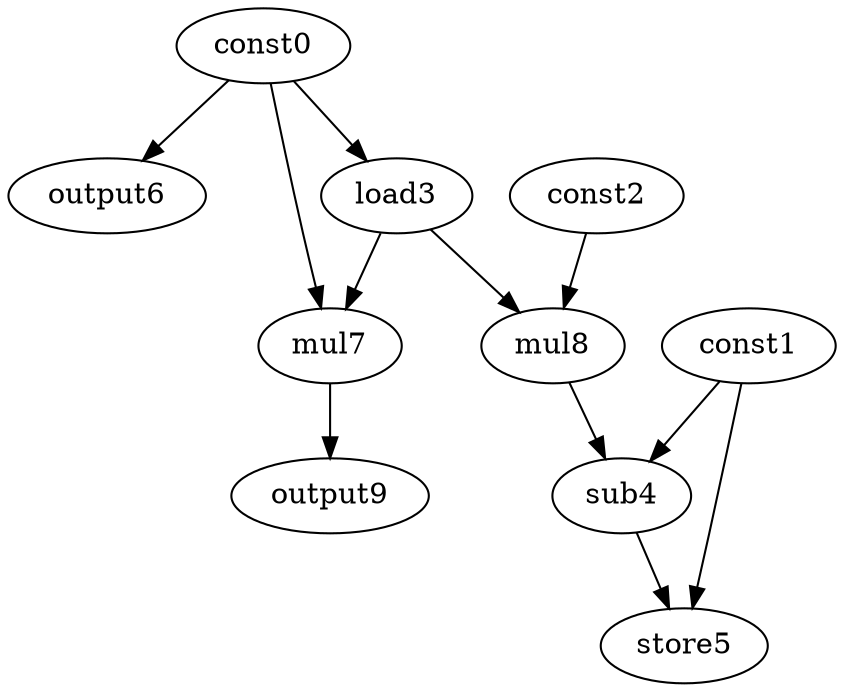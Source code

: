 digraph G { 
const0[opcode=const]; 
const1[opcode=const]; 
const2[opcode=const]; 
load3[opcode=load]; 
sub4[opcode=sub]; 
store5[opcode=store]; 
output6[opcode=output]; 
mul7[opcode=mul]; 
mul8[opcode=mul]; 
output9[opcode=output]; 
const0->load3[operand=0];
const0->output6[operand=0];
const0->mul7[operand=0];
load3->mul7[operand=1];
const2->mul8[operand=0];
load3->mul8[operand=1];
mul8->sub4[operand=0];
const1->sub4[operand=1];
mul7->output9[operand=0];
const1->store5[operand=0];
sub4->store5[operand=1];
}
